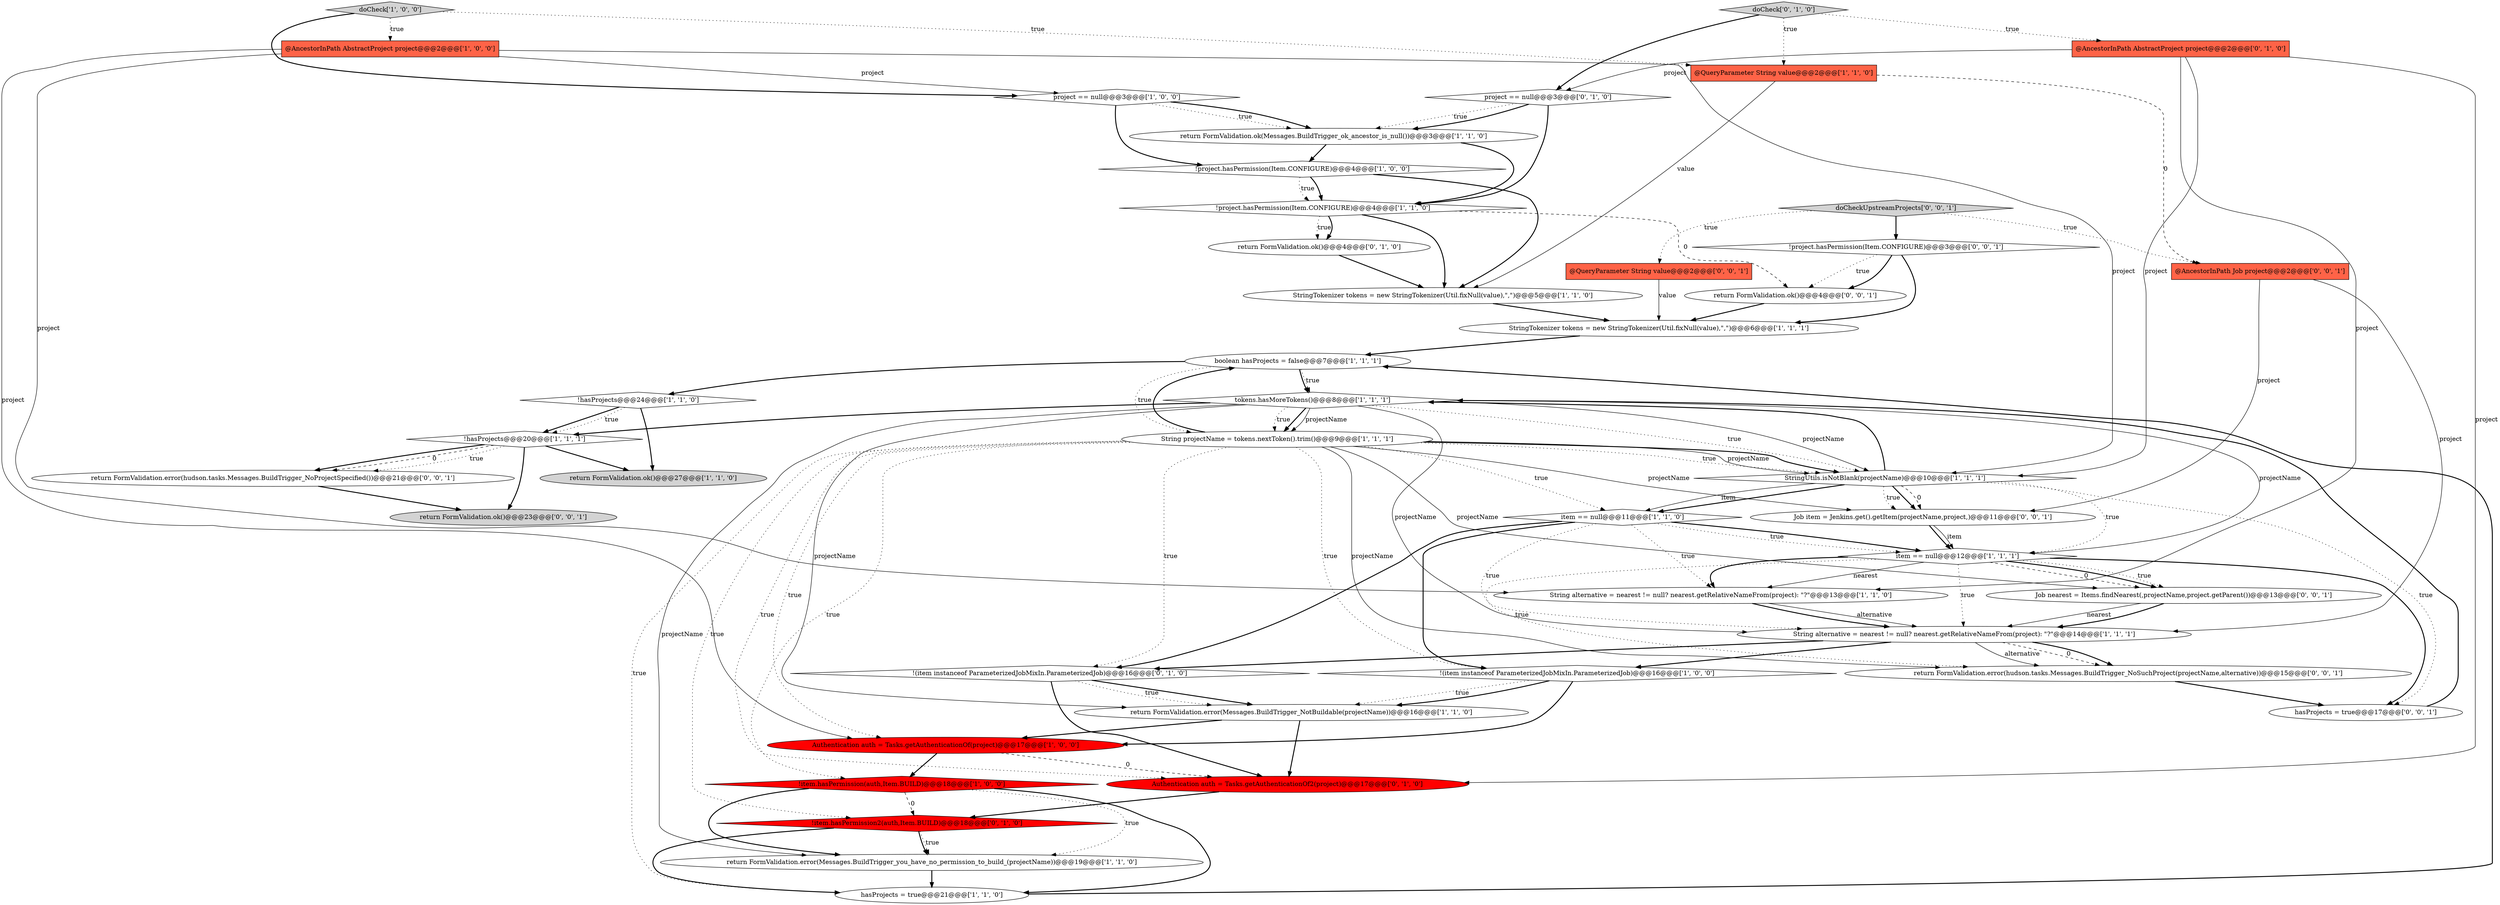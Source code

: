 digraph {
3 [style = filled, label = "project == null@@@3@@@['1', '0', '0']", fillcolor = white, shape = diamond image = "AAA0AAABBB1BBB"];
34 [style = filled, label = "return FormValidation.error(hudson.tasks.Messages.BuildTrigger_NoSuchProject(projectName,alternative))@@@15@@@['0', '0', '1']", fillcolor = white, shape = ellipse image = "AAA0AAABBB3BBB"];
28 [style = filled, label = "project == null@@@3@@@['0', '1', '0']", fillcolor = white, shape = diamond image = "AAA0AAABBB2BBB"];
18 [style = filled, label = "return FormValidation.error(Messages.BuildTrigger_NotBuildable(projectName))@@@16@@@['1', '1', '0']", fillcolor = white, shape = ellipse image = "AAA0AAABBB1BBB"];
19 [style = filled, label = "hasProjects = true@@@21@@@['1', '1', '0']", fillcolor = white, shape = ellipse image = "AAA0AAABBB1BBB"];
32 [style = filled, label = "Authentication auth = Tasks.getAuthenticationOf2(project)@@@17@@@['0', '1', '0']", fillcolor = red, shape = ellipse image = "AAA1AAABBB2BBB"];
20 [style = filled, label = "!hasProjects@@@24@@@['1', '1', '0']", fillcolor = white, shape = diamond image = "AAA0AAABBB1BBB"];
21 [style = filled, label = "return FormValidation.ok(Messages.BuildTrigger_ok_ancestor_is_null())@@@3@@@['1', '1', '0']", fillcolor = white, shape = ellipse image = "AAA0AAABBB1BBB"];
23 [style = filled, label = "!project.hasPermission(Item.CONFIGURE)@@@4@@@['1', '1', '0']", fillcolor = white, shape = diamond image = "AAA0AAABBB1BBB"];
6 [style = filled, label = "!project.hasPermission(Item.CONFIGURE)@@@4@@@['1', '0', '0']", fillcolor = white, shape = diamond image = "AAA0AAABBB1BBB"];
10 [style = filled, label = "!(item instanceof ParameterizedJobMixIn.ParameterizedJob)@@@16@@@['1', '0', '0']", fillcolor = white, shape = diamond image = "AAA0AAABBB1BBB"];
12 [style = filled, label = "doCheck['1', '0', '0']", fillcolor = lightgray, shape = diamond image = "AAA0AAABBB1BBB"];
33 [style = filled, label = "return FormValidation.ok()@@@23@@@['0', '0', '1']", fillcolor = lightgray, shape = ellipse image = "AAA0AAABBB3BBB"];
43 [style = filled, label = "return FormValidation.error(hudson.tasks.Messages.BuildTrigger_NoProjectSpecified())@@@21@@@['0', '0', '1']", fillcolor = white, shape = ellipse image = "AAA0AAABBB3BBB"];
1 [style = filled, label = "@AncestorInPath AbstractProject project@@@2@@@['1', '0', '0']", fillcolor = tomato, shape = box image = "AAA0AAABBB1BBB"];
24 [style = filled, label = "Authentication auth = Tasks.getAuthenticationOf(project)@@@17@@@['1', '0', '0']", fillcolor = red, shape = ellipse image = "AAA1AAABBB1BBB"];
2 [style = filled, label = "tokens.hasMoreTokens()@@@8@@@['1', '1', '1']", fillcolor = white, shape = diamond image = "AAA0AAABBB1BBB"];
42 [style = filled, label = "return FormValidation.ok()@@@4@@@['0', '0', '1']", fillcolor = white, shape = ellipse image = "AAA0AAABBB3BBB"];
31 [style = filled, label = "doCheck['0', '1', '0']", fillcolor = lightgray, shape = diamond image = "AAA0AAABBB2BBB"];
38 [style = filled, label = "@QueryParameter String value@@@2@@@['0', '0', '1']", fillcolor = tomato, shape = box image = "AAA0AAABBB3BBB"];
35 [style = filled, label = "Job item = Jenkins.get().getItem(projectName,project,)@@@11@@@['0', '0', '1']", fillcolor = white, shape = ellipse image = "AAA0AAABBB3BBB"];
8 [style = filled, label = "StringUtils.isNotBlank(projectName)@@@10@@@['1', '1', '1']", fillcolor = white, shape = diamond image = "AAA0AAABBB1BBB"];
36 [style = filled, label = "hasProjects = true@@@17@@@['0', '0', '1']", fillcolor = white, shape = ellipse image = "AAA0AAABBB3BBB"];
7 [style = filled, label = "!hasProjects@@@20@@@['1', '1', '1']", fillcolor = white, shape = diamond image = "AAA0AAABBB1BBB"];
0 [style = filled, label = "StringTokenizer tokens = new StringTokenizer(Util.fixNull(value),\",\")@@@6@@@['1', '1', '1']", fillcolor = white, shape = ellipse image = "AAA0AAABBB1BBB"];
17 [style = filled, label = "String projectName = tokens.nextToken().trim()@@@9@@@['1', '1', '1']", fillcolor = white, shape = ellipse image = "AAA0AAABBB1BBB"];
9 [style = filled, label = "item == null@@@12@@@['1', '1', '1']", fillcolor = white, shape = diamond image = "AAA0AAABBB1BBB"];
40 [style = filled, label = "@AncestorInPath Job project@@@2@@@['0', '0', '1']", fillcolor = tomato, shape = box image = "AAA0AAABBB3BBB"];
4 [style = filled, label = "String alternative = nearest != null? nearest.getRelativeNameFrom(project): \"?\"@@@14@@@['1', '1', '1']", fillcolor = white, shape = ellipse image = "AAA0AAABBB1BBB"];
14 [style = filled, label = "boolean hasProjects = false@@@7@@@['1', '1', '1']", fillcolor = white, shape = ellipse image = "AAA0AAABBB1BBB"];
39 [style = filled, label = "Job nearest = Items.findNearest(,projectName,project.getParent())@@@13@@@['0', '0', '1']", fillcolor = white, shape = ellipse image = "AAA0AAABBB3BBB"];
41 [style = filled, label = "doCheckUpstreamProjects['0', '0', '1']", fillcolor = lightgray, shape = diamond image = "AAA0AAABBB3BBB"];
5 [style = filled, label = "StringTokenizer tokens = new StringTokenizer(Util.fixNull(value),\",\")@@@5@@@['1', '1', '0']", fillcolor = white, shape = ellipse image = "AAA0AAABBB1BBB"];
30 [style = filled, label = "!item.hasPermission2(auth,Item.BUILD)@@@18@@@['0', '1', '0']", fillcolor = red, shape = diamond image = "AAA1AAABBB2BBB"];
37 [style = filled, label = "!project.hasPermission(Item.CONFIGURE)@@@3@@@['0', '0', '1']", fillcolor = white, shape = diamond image = "AAA0AAABBB3BBB"];
16 [style = filled, label = "item == null@@@11@@@['1', '1', '0']", fillcolor = white, shape = diamond image = "AAA0AAABBB1BBB"];
27 [style = filled, label = "return FormValidation.ok()@@@4@@@['0', '1', '0']", fillcolor = white, shape = ellipse image = "AAA0AAABBB2BBB"];
26 [style = filled, label = "@AncestorInPath AbstractProject project@@@2@@@['0', '1', '0']", fillcolor = tomato, shape = box image = "AAA0AAABBB2BBB"];
15 [style = filled, label = "return FormValidation.ok()@@@27@@@['1', '1', '0']", fillcolor = lightgray, shape = ellipse image = "AAA0AAABBB1BBB"];
13 [style = filled, label = "@QueryParameter String value@@@2@@@['1', '1', '0']", fillcolor = tomato, shape = box image = "AAA0AAABBB1BBB"];
25 [style = filled, label = "return FormValidation.error(Messages.BuildTrigger_you_have_no_permission_to_build_(projectName))@@@19@@@['1', '1', '0']", fillcolor = white, shape = ellipse image = "AAA0AAABBB1BBB"];
11 [style = filled, label = "!item.hasPermission(auth,Item.BUILD)@@@18@@@['1', '0', '0']", fillcolor = red, shape = diamond image = "AAA1AAABBB1BBB"];
22 [style = filled, label = "String alternative = nearest != null? nearest.getRelativeNameFrom(project): \"?\"@@@13@@@['1', '1', '0']", fillcolor = white, shape = ellipse image = "AAA0AAABBB1BBB"];
29 [style = filled, label = "!(item instanceof ParameterizedJobMixIn.ParameterizedJob)@@@16@@@['0', '1', '0']", fillcolor = white, shape = diamond image = "AAA0AAABBB2BBB"];
9->39 [style = dashed, label="0"];
8->16 [style = bold, label=""];
37->0 [style = bold, label=""];
16->9 [style = dotted, label="true"];
22->4 [style = solid, label="alternative"];
17->34 [style = solid, label="projectName"];
28->21 [style = dotted, label="true"];
39->4 [style = solid, label="nearest"];
10->24 [style = bold, label=""];
8->35 [style = dashed, label="0"];
41->38 [style = dotted, label="true"];
4->34 [style = solid, label="alternative"];
29->18 [style = bold, label=""];
22->4 [style = bold, label=""];
17->8 [style = dotted, label="true"];
0->14 [style = bold, label=""];
28->21 [style = bold, label=""];
41->40 [style = dotted, label="true"];
40->35 [style = solid, label="project"];
5->0 [style = bold, label=""];
26->28 [style = solid, label="project"];
17->14 [style = bold, label=""];
24->11 [style = bold, label=""];
36->2 [style = bold, label=""];
25->19 [style = bold, label=""];
17->39 [style = solid, label="projectName"];
18->32 [style = bold, label=""];
7->43 [style = bold, label=""];
8->16 [style = solid, label="item"];
26->8 [style = solid, label="project"];
27->5 [style = bold, label=""];
20->15 [style = bold, label=""];
16->9 [style = bold, label=""];
2->8 [style = dotted, label="true"];
11->25 [style = bold, label=""];
14->20 [style = bold, label=""];
35->9 [style = solid, label="item"];
10->18 [style = dotted, label="true"];
14->2 [style = dotted, label="true"];
1->24 [style = solid, label="project"];
29->18 [style = dotted, label="true"];
9->39 [style = bold, label=""];
16->29 [style = bold, label=""];
41->37 [style = bold, label=""];
7->43 [style = dashed, label="0"];
13->40 [style = dashed, label="0"];
16->4 [style = dotted, label="true"];
39->4 [style = bold, label=""];
17->8 [style = solid, label="projectName"];
17->16 [style = dotted, label="true"];
24->32 [style = dashed, label="0"];
7->33 [style = bold, label=""];
30->19 [style = bold, label=""];
29->32 [style = bold, label=""];
34->36 [style = bold, label=""];
4->34 [style = dashed, label="0"];
23->27 [style = dotted, label="true"];
9->4 [style = dotted, label="true"];
43->33 [style = bold, label=""];
31->28 [style = bold, label=""];
20->7 [style = bold, label=""];
26->32 [style = solid, label="project"];
2->25 [style = solid, label="projectName"];
2->4 [style = solid, label="projectName"];
21->23 [style = bold, label=""];
2->17 [style = bold, label=""];
9->22 [style = bold, label=""];
17->8 [style = bold, label=""];
4->10 [style = bold, label=""];
10->18 [style = bold, label=""];
2->17 [style = solid, label="projectName"];
18->24 [style = bold, label=""];
23->5 [style = bold, label=""];
8->35 [style = dotted, label="true"];
35->9 [style = bold, label=""];
6->23 [style = bold, label=""];
40->4 [style = solid, label="project"];
1->3 [style = solid, label="project"];
3->6 [style = bold, label=""];
4->29 [style = bold, label=""];
20->7 [style = dotted, label="true"];
32->30 [style = bold, label=""];
8->35 [style = bold, label=""];
42->0 [style = bold, label=""];
14->17 [style = dotted, label="true"];
6->5 [style = bold, label=""];
12->13 [style = dotted, label="true"];
19->14 [style = bold, label=""];
30->25 [style = dotted, label="true"];
8->2 [style = bold, label=""];
3->21 [style = dotted, label="true"];
28->23 [style = bold, label=""];
17->19 [style = dotted, label="true"];
7->15 [style = bold, label=""];
3->21 [style = bold, label=""];
14->2 [style = bold, label=""];
17->29 [style = dotted, label="true"];
31->13 [style = dotted, label="true"];
37->42 [style = dotted, label="true"];
8->9 [style = dotted, label="true"];
8->36 [style = dotted, label="true"];
12->3 [style = bold, label=""];
1->8 [style = solid, label="project"];
9->22 [style = solid, label="nearest"];
37->42 [style = bold, label=""];
17->24 [style = dotted, label="true"];
4->34 [style = bold, label=""];
17->11 [style = dotted, label="true"];
9->36 [style = bold, label=""];
26->22 [style = solid, label="project"];
23->27 [style = bold, label=""];
21->6 [style = bold, label=""];
16->10 [style = bold, label=""];
38->0 [style = solid, label="value"];
2->17 [style = dotted, label="true"];
2->9 [style = solid, label="projectName"];
6->23 [style = dotted, label="true"];
12->1 [style = dotted, label="true"];
30->25 [style = bold, label=""];
16->22 [style = dotted, label="true"];
11->19 [style = bold, label=""];
17->32 [style = dotted, label="true"];
1->22 [style = solid, label="project"];
17->10 [style = dotted, label="true"];
11->25 [style = dotted, label="true"];
17->30 [style = dotted, label="true"];
13->5 [style = solid, label="value"];
31->26 [style = dotted, label="true"];
9->34 [style = dotted, label="true"];
9->39 [style = dotted, label="true"];
2->7 [style = bold, label=""];
11->30 [style = dashed, label="0"];
23->42 [style = dashed, label="0"];
2->8 [style = solid, label="projectName"];
7->43 [style = dotted, label="true"];
17->35 [style = solid, label="projectName"];
2->18 [style = solid, label="projectName"];
}
